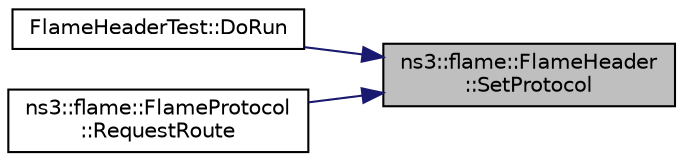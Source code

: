 digraph "ns3::flame::FlameHeader::SetProtocol"
{
 // LATEX_PDF_SIZE
  edge [fontname="Helvetica",fontsize="10",labelfontname="Helvetica",labelfontsize="10"];
  node [fontname="Helvetica",fontsize="10",shape=record];
  rankdir="RL";
  Node1 [label="ns3::flame::FlameHeader\l::SetProtocol",height=0.2,width=0.4,color="black", fillcolor="grey75", style="filled", fontcolor="black",tooltip="Set protocol value."];
  Node1 -> Node2 [dir="back",color="midnightblue",fontsize="10",style="solid",fontname="Helvetica"];
  Node2 [label="FlameHeaderTest::DoRun",height=0.2,width=0.4,color="black", fillcolor="white", style="filled",URL="$struct_flame_header_test.html#adc3edd857cbf2ef57d161156a3818357",tooltip="Implementation to actually run this TestCase."];
  Node1 -> Node3 [dir="back",color="midnightblue",fontsize="10",style="solid",fontname="Helvetica"];
  Node3 [label="ns3::flame::FlameProtocol\l::RequestRoute",height=0.2,width=0.4,color="black", fillcolor="white", style="filled",URL="$classns3_1_1flame_1_1_flame_protocol.html#a70087b7d1cd62978882df6599f56bf29",tooltip="Route request, inherited from MeshL2RoutingProtocol."];
}
